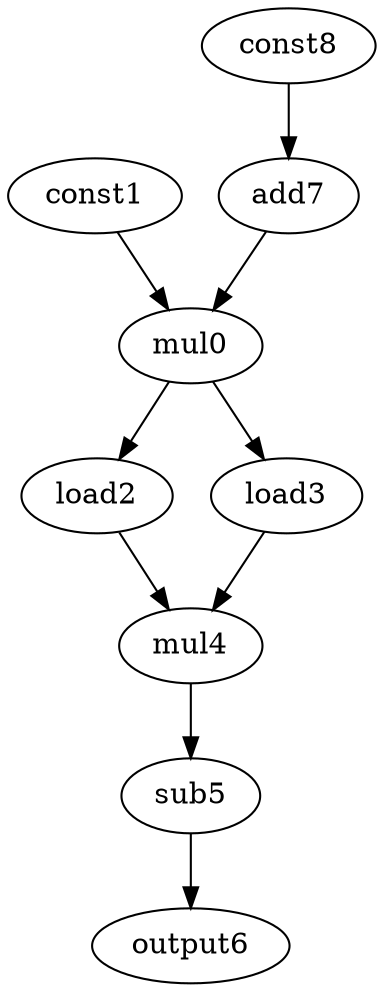 digraph G {
mul0[opcode=mul];
const1[opcode=const];
load2[opcode=load];
load3[opcode=load];
mul4[opcode=mul];
sub5[opcode=sub];
output6[opcode=output];
add7[opcode=add];
const8[opcode=const];
load2->mul4[operand=1]; //load->mul
load3->mul4[operand=0]; //load->mul
mul4->sub5[operand=1]; //mul->sub
sub5->output6[operand=0]; //sub->output
add7->mul0[operand=1]; //add->gep_mul
const1->mul0[operand=0]; //gep_const->gep_mul
mul0->load2[operand=0]; //gep_mul->load
mul0->load3[operand=0]; //gep_mul->load
const8->add7[operand=1]; //const->add
}

